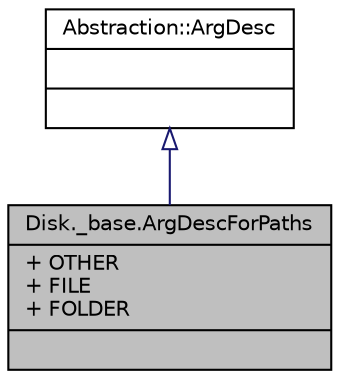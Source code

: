 digraph "Disk._base.ArgDescForPaths"
{
 // INTERACTIVE_SVG=YES
  bgcolor="transparent";
  edge [fontname="Helvetica",fontsize="10",labelfontname="Helvetica",labelfontsize="10"];
  node [fontname="Helvetica",fontsize="10",shape=record];
  Node1 [label="{Disk._base.ArgDescForPaths\n|+ OTHER\l+ FILE\l+ FOLDER\l|}",height=0.2,width=0.4,color="black", fillcolor="grey75", style="filled" fontcolor="black"];
  Node2 -> Node1 [dir="back",color="midnightblue",fontsize="10",style="solid",arrowtail="onormal",fontname="Helvetica"];
  Node2 [label="{Abstraction::ArgDesc\n||}",height=0.2,width=0.4,color="black",URL="$class_abstraction_1_1_arg_desc.html"];
}
